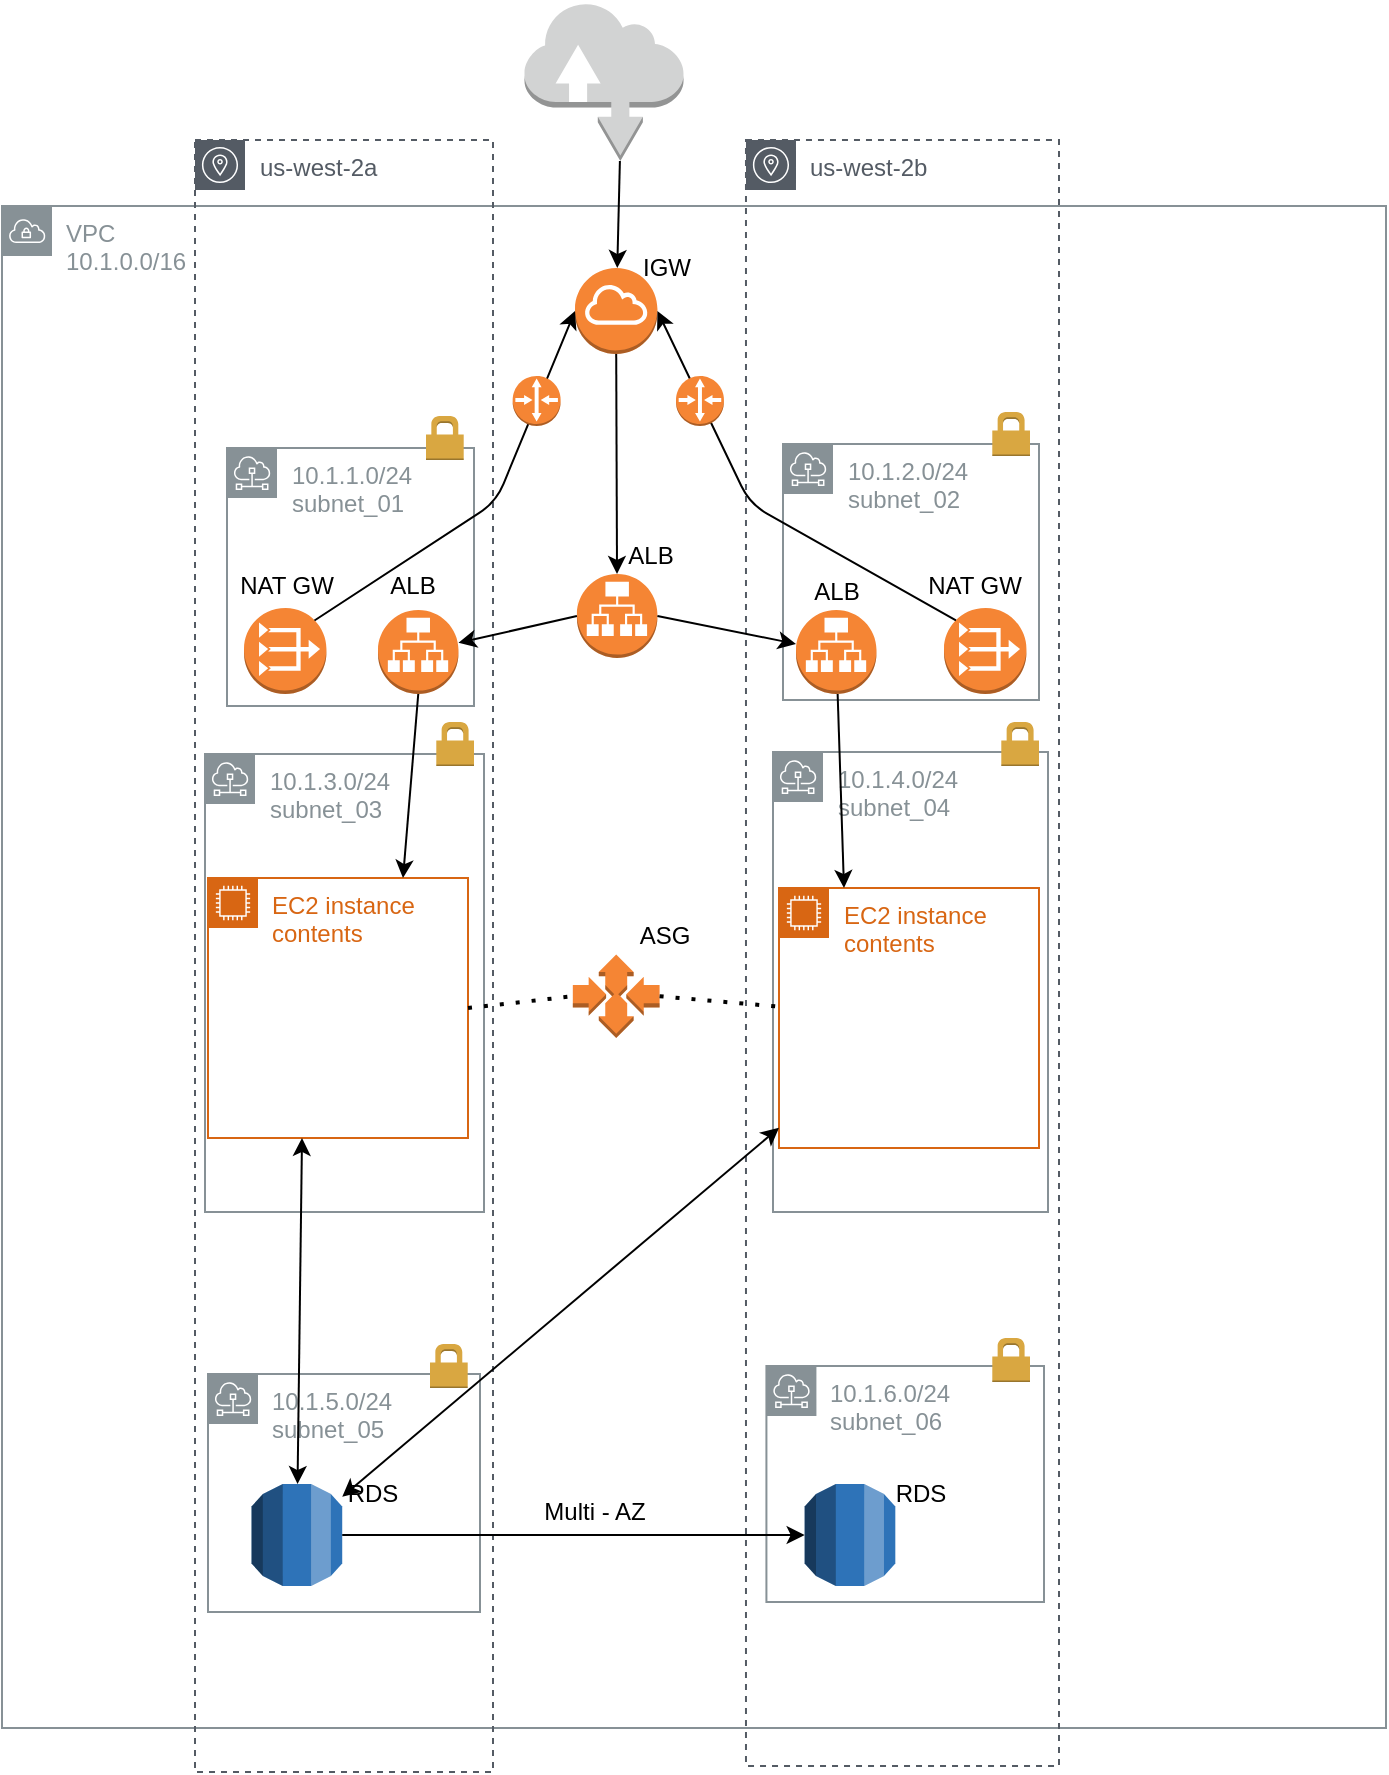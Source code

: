 <mxfile version="14.6.6" type="github">
  <diagram id="LdA-1L0uCgT_CVbXWtCU" name="Page-1">
    <mxGraphModel dx="1430" dy="769" grid="1" gridSize="10" guides="1" tooltips="1" connect="1" arrows="1" fold="1" page="1" pageScale="1" pageWidth="827" pageHeight="1169" math="0" shadow="0">
      <root>
        <mxCell id="0" />
        <mxCell id="1" parent="0" />
        <mxCell id="Rn8A0Fxg7lWSqy2aSkI7-1" value="VPC&lt;br&gt;10.1.0.0/16" style="outlineConnect=0;gradientColor=none;html=1;whiteSpace=wrap;fontSize=12;fontStyle=0;shape=mxgraph.aws4.group;grIcon=mxgraph.aws4.group_vpc;strokeColor=#879196;fillColor=none;verticalAlign=top;align=left;spacingLeft=30;fontColor=#879196;dashed=0;" vertex="1" parent="1">
          <mxGeometry x="119" y="244" width="692" height="761" as="geometry" />
        </mxCell>
        <mxCell id="Rn8A0Fxg7lWSqy2aSkI7-2" value="us-west-2a" style="outlineConnect=0;gradientColor=none;html=1;whiteSpace=wrap;fontSize=12;fontStyle=0;shape=mxgraph.aws4.group;grIcon=mxgraph.aws4.group_availability_zone;strokeColor=#545B64;fillColor=none;verticalAlign=top;align=left;spacingLeft=30;fontColor=#545B64;dashed=1;" vertex="1" parent="1">
          <mxGeometry x="215.5" y="211" width="149" height="816" as="geometry" />
        </mxCell>
        <mxCell id="Rn8A0Fxg7lWSqy2aSkI7-5" value="10.1.3.0/24&lt;br&gt;subnet_03" style="outlineConnect=0;gradientColor=none;html=1;whiteSpace=wrap;fontSize=12;fontStyle=0;shape=mxgraph.aws4.group;grIcon=mxgraph.aws4.group_subnet;strokeColor=#879196;fillColor=none;verticalAlign=top;align=left;spacingLeft=30;fontColor=#879196;dashed=0;" vertex="1" parent="1">
          <mxGeometry x="220.5" y="518" width="139.5" height="229" as="geometry" />
        </mxCell>
        <mxCell id="Rn8A0Fxg7lWSqy2aSkI7-82" value="EC2 instance contents" style="points=[[0,0],[0.25,0],[0.5,0],[0.75,0],[1,0],[1,0.25],[1,0.5],[1,0.75],[1,1],[0.75,1],[0.5,1],[0.25,1],[0,1],[0,0.75],[0,0.5],[0,0.25]];outlineConnect=0;gradientColor=none;html=1;whiteSpace=wrap;fontSize=12;fontStyle=0;shape=mxgraph.aws4.group;grIcon=mxgraph.aws4.group_ec2_instance_contents;strokeColor=#D86613;fillColor=none;verticalAlign=top;align=left;spacingLeft=30;fontColor=#D86613;dashed=0;" vertex="1" parent="1">
          <mxGeometry x="222" y="580" width="130" height="130" as="geometry" />
        </mxCell>
        <mxCell id="Rn8A0Fxg7lWSqy2aSkI7-3" value="us-west-2b" style="outlineConnect=0;gradientColor=none;html=1;whiteSpace=wrap;fontSize=12;fontStyle=0;shape=mxgraph.aws4.group;grIcon=mxgraph.aws4.group_availability_zone;strokeColor=#545B64;fillColor=none;verticalAlign=top;align=left;spacingLeft=30;fontColor=#545B64;dashed=1;" vertex="1" parent="1">
          <mxGeometry x="490.99" y="211" width="156.51" height="813" as="geometry" />
        </mxCell>
        <mxCell id="Rn8A0Fxg7lWSqy2aSkI7-6" value="10.1.4.0/24&lt;br&gt;subnet_04" style="outlineConnect=0;gradientColor=none;html=1;whiteSpace=wrap;fontSize=12;fontStyle=0;shape=mxgraph.aws4.group;grIcon=mxgraph.aws4.group_subnet;strokeColor=#879196;fillColor=none;verticalAlign=top;align=left;spacingLeft=30;fontColor=#879196;dashed=0;" vertex="1" parent="1">
          <mxGeometry x="504.5" y="517" width="137.5" height="230" as="geometry" />
        </mxCell>
        <mxCell id="Rn8A0Fxg7lWSqy2aSkI7-81" value="EC2 instance contents" style="points=[[0,0],[0.25,0],[0.5,0],[0.75,0],[1,0],[1,0.25],[1,0.5],[1,0.75],[1,1],[0.75,1],[0.5,1],[0.25,1],[0,1],[0,0.75],[0,0.5],[0,0.25]];outlineConnect=0;gradientColor=none;html=1;whiteSpace=wrap;fontSize=12;fontStyle=0;shape=mxgraph.aws4.group;grIcon=mxgraph.aws4.group_ec2_instance_contents;strokeColor=#D86613;fillColor=none;verticalAlign=top;align=left;spacingLeft=30;fontColor=#D86613;dashed=0;" vertex="1" parent="1">
          <mxGeometry x="507.5" y="585" width="130" height="130" as="geometry" />
        </mxCell>
        <mxCell id="Rn8A0Fxg7lWSqy2aSkI7-4" value="10.1.2.0/24&lt;br&gt;subnet_02" style="outlineConnect=0;gradientColor=none;html=1;whiteSpace=wrap;fontSize=12;fontStyle=0;shape=mxgraph.aws4.group;grIcon=mxgraph.aws4.group_subnet;strokeColor=#879196;fillColor=none;verticalAlign=top;align=left;spacingLeft=30;fontColor=#879196;dashed=0;" vertex="1" parent="1">
          <mxGeometry x="509.5" y="363" width="128" height="128" as="geometry" />
        </mxCell>
        <mxCell id="Rn8A0Fxg7lWSqy2aSkI7-7" value="10.1.1.0/24&lt;br&gt;subnet_01" style="outlineConnect=0;gradientColor=none;html=1;whiteSpace=wrap;fontSize=12;fontStyle=0;shape=mxgraph.aws4.group;grIcon=mxgraph.aws4.group_subnet;strokeColor=#879196;fillColor=none;verticalAlign=top;align=left;spacingLeft=30;fontColor=#879196;dashed=0;" vertex="1" parent="1">
          <mxGeometry x="231.5" y="365" width="123.5" height="129" as="geometry" />
        </mxCell>
        <mxCell id="Rn8A0Fxg7lWSqy2aSkI7-8" value="" style="outlineConnect=0;dashed=0;verticalLabelPosition=bottom;verticalAlign=top;align=center;html=1;shape=mxgraph.aws3.internet_gateway;fillColor=#F58534;gradientColor=none;" vertex="1" parent="1">
          <mxGeometry x="405.5" y="275" width="41.21" height="43" as="geometry" />
        </mxCell>
        <mxCell id="Rn8A0Fxg7lWSqy2aSkI7-9" value="IGW" style="text;html=1;align=center;verticalAlign=middle;resizable=0;points=[];autosize=1;" vertex="1" parent="1">
          <mxGeometry x="433.5" y="266" width="34" height="18" as="geometry" />
        </mxCell>
        <mxCell id="Rn8A0Fxg7lWSqy2aSkI7-10" value="" style="outlineConnect=0;dashed=0;verticalLabelPosition=bottom;verticalAlign=top;align=center;html=1;shape=mxgraph.aws3.internet;fillColor=#D2D3D3;gradientColor=none;" vertex="1" parent="1">
          <mxGeometry x="380.25" y="142" width="79.5" height="79.5" as="geometry" />
        </mxCell>
        <mxCell id="Rn8A0Fxg7lWSqy2aSkI7-11" value="" style="outlineConnect=0;dashed=0;verticalLabelPosition=bottom;verticalAlign=top;align=center;html=1;shape=mxgraph.aws3.application_load_balancer;fillColor=#F58534;gradientColor=none;" vertex="1" parent="1">
          <mxGeometry x="516" y="446" width="40.25" height="42" as="geometry" />
        </mxCell>
        <mxCell id="Rn8A0Fxg7lWSqy2aSkI7-14" value="" style="outlineConnect=0;dashed=0;verticalLabelPosition=bottom;verticalAlign=top;align=center;html=1;shape=mxgraph.aws3.application_load_balancer;fillColor=#F58534;gradientColor=none;" vertex="1" parent="1">
          <mxGeometry x="406.46" y="428" width="40.25" height="42" as="geometry" />
        </mxCell>
        <mxCell id="Rn8A0Fxg7lWSqy2aSkI7-15" value="ALB" style="text;html=1;align=center;verticalAlign=middle;resizable=0;points=[];autosize=1;" vertex="1" parent="1">
          <mxGeometry x="307" y="425" width="33" height="18" as="geometry" />
        </mxCell>
        <mxCell id="Rn8A0Fxg7lWSqy2aSkI7-16" value="ALB" style="text;html=1;align=center;verticalAlign=middle;resizable=0;points=[];autosize=1;" vertex="1" parent="1">
          <mxGeometry x="426.75" y="410" width="33" height="18" as="geometry" />
        </mxCell>
        <mxCell id="Rn8A0Fxg7lWSqy2aSkI7-17" value="ALB" style="text;html=1;align=center;verticalAlign=middle;resizable=0;points=[];autosize=1;" vertex="1" parent="1">
          <mxGeometry x="519.62" y="428" width="33" height="18" as="geometry" />
        </mxCell>
        <mxCell id="Rn8A0Fxg7lWSqy2aSkI7-18" value="" style="endArrow=classic;html=1;exitX=0.6;exitY=1;exitDx=0;exitDy=0;exitPerimeter=0;" edge="1" parent="1" source="Rn8A0Fxg7lWSqy2aSkI7-10" target="Rn8A0Fxg7lWSqy2aSkI7-8">
          <mxGeometry width="50" height="50" relative="1" as="geometry">
            <mxPoint x="409" y="250" as="sourcePoint" />
            <mxPoint x="459" y="200" as="targetPoint" />
          </mxGeometry>
        </mxCell>
        <mxCell id="Rn8A0Fxg7lWSqy2aSkI7-19" value="" style="endArrow=classic;html=1;exitX=0.5;exitY=1;exitDx=0;exitDy=0;exitPerimeter=0;" edge="1" parent="1" source="Rn8A0Fxg7lWSqy2aSkI7-8" target="Rn8A0Fxg7lWSqy2aSkI7-14">
          <mxGeometry width="50" height="50" relative="1" as="geometry">
            <mxPoint x="400.32" y="322" as="sourcePoint" />
            <mxPoint x="399.004" y="375.5" as="targetPoint" />
          </mxGeometry>
        </mxCell>
        <mxCell id="Rn8A0Fxg7lWSqy2aSkI7-20" value="" style="endArrow=classic;html=1;exitX=1;exitY=0.5;exitDx=0;exitDy=0;exitPerimeter=0;" edge="1" parent="1" source="Rn8A0Fxg7lWSqy2aSkI7-14" target="Rn8A0Fxg7lWSqy2aSkI7-11">
          <mxGeometry width="50" height="50" relative="1" as="geometry">
            <mxPoint x="457.355" y="407.0" as="sourcePoint" />
            <mxPoint x="457.003" y="464.5" as="targetPoint" />
          </mxGeometry>
        </mxCell>
        <mxCell id="Rn8A0Fxg7lWSqy2aSkI7-21" value="" style="outlineConnect=0;dashed=0;verticalLabelPosition=bottom;verticalAlign=top;align=center;html=1;shape=mxgraph.aws3.vpc_nat_gateway;fillColor=#F58534;gradientColor=none;" vertex="1" parent="1">
          <mxGeometry x="240" y="445" width="41.21" height="43" as="geometry" />
        </mxCell>
        <mxCell id="Rn8A0Fxg7lWSqy2aSkI7-22" value="" style="outlineConnect=0;dashed=0;verticalLabelPosition=bottom;verticalAlign=top;align=center;html=1;shape=mxgraph.aws3.vpc_nat_gateway;fillColor=#F58534;gradientColor=none;" vertex="1" parent="1">
          <mxGeometry x="590" y="445" width="41.21" height="43" as="geometry" />
        </mxCell>
        <mxCell id="Rn8A0Fxg7lWSqy2aSkI7-23" value="10.1.6.0/24&lt;br&gt;subnet_06" style="outlineConnect=0;gradientColor=none;html=1;whiteSpace=wrap;fontSize=12;fontStyle=0;shape=mxgraph.aws4.group;grIcon=mxgraph.aws4.group_subnet;strokeColor=#879196;fillColor=none;verticalAlign=top;align=left;spacingLeft=30;fontColor=#879196;dashed=0;" vertex="1" parent="1">
          <mxGeometry x="501.21" y="824" width="138.79" height="118" as="geometry" />
        </mxCell>
        <mxCell id="Rn8A0Fxg7lWSqy2aSkI7-24" value="10.1.5.0/24&lt;br&gt;subnet_05" style="outlineConnect=0;gradientColor=none;html=1;whiteSpace=wrap;fontSize=12;fontStyle=0;shape=mxgraph.aws4.group;grIcon=mxgraph.aws4.group_subnet;strokeColor=#879196;fillColor=none;verticalAlign=top;align=left;spacingLeft=30;fontColor=#879196;dashed=0;" vertex="1" parent="1">
          <mxGeometry x="222" y="828" width="136" height="119" as="geometry" />
        </mxCell>
        <mxCell id="Rn8A0Fxg7lWSqy2aSkI7-25" value="NAT GW" style="text;html=1;align=center;verticalAlign=middle;resizable=0;points=[];autosize=1;" vertex="1" parent="1">
          <mxGeometry x="576" y="425" width="57" height="18" as="geometry" />
        </mxCell>
        <mxCell id="Rn8A0Fxg7lWSqy2aSkI7-26" value="NAT GW" style="text;html=1;align=center;verticalAlign=middle;resizable=0;points=[];autosize=1;" vertex="1" parent="1">
          <mxGeometry x="232.11" y="425" width="57" height="18" as="geometry" />
        </mxCell>
        <mxCell id="Rn8A0Fxg7lWSqy2aSkI7-27" value="" style="endArrow=classic;html=1;exitX=0;exitY=0.5;exitDx=0;exitDy=0;exitPerimeter=0;" edge="1" parent="1" source="Rn8A0Fxg7lWSqy2aSkI7-14" target="Rn8A0Fxg7lWSqy2aSkI7-28">
          <mxGeometry width="50" height="50" relative="1" as="geometry">
            <mxPoint x="434.105" y="326.0" as="sourcePoint" />
            <mxPoint x="433.753" y="383.5" as="targetPoint" />
          </mxGeometry>
        </mxCell>
        <mxCell id="Rn8A0Fxg7lWSqy2aSkI7-28" value="" style="outlineConnect=0;dashed=0;verticalLabelPosition=bottom;verticalAlign=top;align=center;html=1;shape=mxgraph.aws3.application_load_balancer;fillColor=#F58534;gradientColor=none;" vertex="1" parent="1">
          <mxGeometry x="307" y="446" width="40.25" height="42" as="geometry" />
        </mxCell>
        <mxCell id="Rn8A0Fxg7lWSqy2aSkI7-29" value="" style="outlineConnect=0;dashed=0;verticalLabelPosition=bottom;verticalAlign=top;align=center;html=1;shape=mxgraph.aws3.rds;fillColor=#2E73B8;gradientColor=none;" vertex="1" parent="1">
          <mxGeometry x="243.78" y="883" width="45.33" height="51" as="geometry" />
        </mxCell>
        <mxCell id="Rn8A0Fxg7lWSqy2aSkI7-30" value="" style="outlineConnect=0;dashed=0;verticalLabelPosition=bottom;verticalAlign=top;align=center;html=1;shape=mxgraph.aws3.rds;fillColor=#2E73B8;gradientColor=none;" vertex="1" parent="1">
          <mxGeometry x="520.33" y="883" width="45.33" height="51" as="geometry" />
        </mxCell>
        <mxCell id="Rn8A0Fxg7lWSqy2aSkI7-31" value="" style="dashed=0;html=1;shape=mxgraph.aws3.permissions;fillColor=#D9A741;gradientColor=none;dashed=0;" vertex="1" parent="1">
          <mxGeometry x="336.15" y="502" width="18.85" height="22" as="geometry" />
        </mxCell>
        <mxCell id="Rn8A0Fxg7lWSqy2aSkI7-32" value="" style="dashed=0;html=1;shape=mxgraph.aws3.permissions;fillColor=#D9A741;gradientColor=none;dashed=0;" vertex="1" parent="1">
          <mxGeometry x="618.65" y="502" width="18.85" height="22" as="geometry" />
        </mxCell>
        <mxCell id="Rn8A0Fxg7lWSqy2aSkI7-33" value="" style="dashed=0;html=1;shape=mxgraph.aws3.permissions;fillColor=#D9A741;gradientColor=none;dashed=0;" vertex="1" parent="1">
          <mxGeometry x="614.15" y="347" width="18.85" height="22" as="geometry" />
        </mxCell>
        <mxCell id="Rn8A0Fxg7lWSqy2aSkI7-34" value="" style="dashed=0;html=1;shape=mxgraph.aws3.permissions;fillColor=#D9A741;gradientColor=none;dashed=0;" vertex="1" parent="1">
          <mxGeometry x="331.0" y="349" width="18.85" height="22" as="geometry" />
        </mxCell>
        <mxCell id="Rn8A0Fxg7lWSqy2aSkI7-35" value="" style="dashed=0;html=1;shape=mxgraph.aws3.permissions;fillColor=#D9A741;gradientColor=none;dashed=0;" vertex="1" parent="1">
          <mxGeometry x="614.15" y="810" width="18.85" height="22" as="geometry" />
        </mxCell>
        <mxCell id="Rn8A0Fxg7lWSqy2aSkI7-36" value="" style="dashed=0;html=1;shape=mxgraph.aws3.permissions;fillColor=#D9A741;gradientColor=none;dashed=0;" vertex="1" parent="1">
          <mxGeometry x="333.0" y="813" width="18.85" height="22" as="geometry" />
        </mxCell>
        <mxCell id="Rn8A0Fxg7lWSqy2aSkI7-37" value="RDS" style="text;html=1;align=center;verticalAlign=middle;resizable=0;points=[];autosize=1;" vertex="1" parent="1">
          <mxGeometry x="560" y="879" width="35" height="18" as="geometry" />
        </mxCell>
        <mxCell id="Rn8A0Fxg7lWSqy2aSkI7-38" value="RDS" style="text;html=1;align=center;verticalAlign=middle;resizable=0;points=[];autosize=1;" vertex="1" parent="1">
          <mxGeometry x="286.56" y="879" width="35" height="18" as="geometry" />
        </mxCell>
        <mxCell id="Rn8A0Fxg7lWSqy2aSkI7-41" value="" style="endArrow=classic;startArrow=classic;html=1;" edge="1" parent="1" source="Rn8A0Fxg7lWSqy2aSkI7-29">
          <mxGeometry width="50" height="50" relative="1" as="geometry">
            <mxPoint x="208" y="769" as="sourcePoint" />
            <mxPoint x="269" y="710" as="targetPoint" />
          </mxGeometry>
        </mxCell>
        <mxCell id="Rn8A0Fxg7lWSqy2aSkI7-42" value="" style="endArrow=classic;html=1;entryX=0.25;entryY=0;entryDx=0;entryDy=0;" edge="1" parent="1" source="Rn8A0Fxg7lWSqy2aSkI7-11" target="Rn8A0Fxg7lWSqy2aSkI7-81">
          <mxGeometry width="50" height="50" relative="1" as="geometry">
            <mxPoint x="407" y="540" as="sourcePoint" />
            <mxPoint x="523.16" y="634.7" as="targetPoint" />
          </mxGeometry>
        </mxCell>
        <mxCell id="Rn8A0Fxg7lWSqy2aSkI7-43" value="" style="endArrow=classic;html=1;exitX=0.5;exitY=1;exitDx=0;exitDy=0;exitPerimeter=0;entryX=0.75;entryY=0;entryDx=0;entryDy=0;" edge="1" parent="1" source="Rn8A0Fxg7lWSqy2aSkI7-28" target="Rn8A0Fxg7lWSqy2aSkI7-82">
          <mxGeometry width="50" height="50" relative="1" as="geometry">
            <mxPoint x="317" y="573" as="sourcePoint" />
            <mxPoint x="367" y="523" as="targetPoint" />
          </mxGeometry>
        </mxCell>
        <mxCell id="Rn8A0Fxg7lWSqy2aSkI7-44" value="" style="outlineConnect=0;dashed=0;verticalLabelPosition=bottom;verticalAlign=top;align=center;html=1;shape=mxgraph.aws3.auto_scaling;fillColor=#F58534;gradientColor=none;" vertex="1" parent="1">
          <mxGeometry x="404.41" y="618.25" width="43.39" height="41.75" as="geometry" />
        </mxCell>
        <mxCell id="Rn8A0Fxg7lWSqy2aSkI7-45" value="" style="endArrow=none;dashed=1;html=1;dashPattern=1 3;strokeWidth=2;entryX=0;entryY=0.5;entryDx=0;entryDy=0;entryPerimeter=0;exitX=1;exitY=0.5;exitDx=0;exitDy=0;" edge="1" parent="1" source="Rn8A0Fxg7lWSqy2aSkI7-82" target="Rn8A0Fxg7lWSqy2aSkI7-44">
          <mxGeometry width="50" height="50" relative="1" as="geometry">
            <mxPoint x="360" y="647" as="sourcePoint" />
            <mxPoint x="321" y="733" as="targetPoint" />
          </mxGeometry>
        </mxCell>
        <mxCell id="Rn8A0Fxg7lWSqy2aSkI7-46" value="" style="endArrow=none;dashed=1;html=1;dashPattern=1 3;strokeWidth=2;exitX=1;exitY=0.5;exitDx=0;exitDy=0;exitPerimeter=0;" edge="1" parent="1" source="Rn8A0Fxg7lWSqy2aSkI7-44" target="Rn8A0Fxg7lWSqy2aSkI7-81">
          <mxGeometry width="50" height="50" relative="1" as="geometry">
            <mxPoint x="417" y="811" as="sourcePoint" />
            <mxPoint x="523.16" y="649.303" as="targetPoint" />
          </mxGeometry>
        </mxCell>
        <mxCell id="Rn8A0Fxg7lWSqy2aSkI7-47" value="ASG" style="text;html=1;align=center;verticalAlign=middle;resizable=0;points=[];autosize=1;" vertex="1" parent="1">
          <mxGeometry x="432.5" y="600.25" width="35" height="18" as="geometry" />
        </mxCell>
        <mxCell id="Rn8A0Fxg7lWSqy2aSkI7-48" value="" style="endArrow=classic;html=1;exitX=1;exitY=0.5;exitDx=0;exitDy=0;exitPerimeter=0;" edge="1" parent="1" source="Rn8A0Fxg7lWSqy2aSkI7-29" target="Rn8A0Fxg7lWSqy2aSkI7-30">
          <mxGeometry width="50" height="50" relative="1" as="geometry">
            <mxPoint x="388" y="1105" as="sourcePoint" />
            <mxPoint x="438" y="1055" as="targetPoint" />
          </mxGeometry>
        </mxCell>
        <mxCell id="Rn8A0Fxg7lWSqy2aSkI7-49" value="Multi - AZ" style="text;html=1;align=center;verticalAlign=middle;resizable=0;points=[];autosize=1;" vertex="1" parent="1">
          <mxGeometry x="384.75" y="888" width="61" height="18" as="geometry" />
        </mxCell>
        <mxCell id="Rn8A0Fxg7lWSqy2aSkI7-50" value="" style="endArrow=classic;html=1;entryX=1;entryY=0.5;entryDx=0;entryDy=0;entryPerimeter=0;exitX=0.145;exitY=0.145;exitDx=0;exitDy=0;exitPerimeter=0;" edge="1" parent="1" source="Rn8A0Fxg7lWSqy2aSkI7-22" target="Rn8A0Fxg7lWSqy2aSkI7-8">
          <mxGeometry width="50" height="50" relative="1" as="geometry">
            <mxPoint x="487" y="331" as="sourcePoint" />
            <mxPoint x="537" y="281" as="targetPoint" />
            <Array as="points">
              <mxPoint x="493" y="393" />
            </Array>
          </mxGeometry>
        </mxCell>
        <mxCell id="Rn8A0Fxg7lWSqy2aSkI7-51" value="" style="endArrow=classic;html=1;entryX=0;entryY=0.5;entryDx=0;entryDy=0;entryPerimeter=0;exitX=0.855;exitY=0.145;exitDx=0;exitDy=0;exitPerimeter=0;" edge="1" parent="1" source="Rn8A0Fxg7lWSqy2aSkI7-21" target="Rn8A0Fxg7lWSqy2aSkI7-8">
          <mxGeometry width="50" height="50" relative="1" as="geometry">
            <mxPoint x="313" y="320" as="sourcePoint" />
            <mxPoint x="363" y="270" as="targetPoint" />
            <Array as="points">
              <mxPoint x="366" y="392" />
            </Array>
          </mxGeometry>
        </mxCell>
        <mxCell id="Rn8A0Fxg7lWSqy2aSkI7-52" value="" style="outlineConnect=0;dashed=0;verticalLabelPosition=bottom;verticalAlign=top;align=center;html=1;shape=mxgraph.aws3.router;fillColor=#F58534;gradientColor=none;" vertex="1" parent="1">
          <mxGeometry x="456" y="329" width="23.96" height="25" as="geometry" />
        </mxCell>
        <mxCell id="Rn8A0Fxg7lWSqy2aSkI7-53" value="" style="outlineConnect=0;dashed=0;verticalLabelPosition=bottom;verticalAlign=top;align=center;html=1;shape=mxgraph.aws3.router;fillColor=#F58534;gradientColor=none;" vertex="1" parent="1">
          <mxGeometry x="374.34" y="329" width="23.96" height="25" as="geometry" />
        </mxCell>
        <mxCell id="Rn8A0Fxg7lWSqy2aSkI7-79" value="" style="endArrow=classic;startArrow=classic;html=1;" edge="1" parent="1" source="Rn8A0Fxg7lWSqy2aSkI7-29" target="Rn8A0Fxg7lWSqy2aSkI7-81">
          <mxGeometry width="50" height="50" relative="1" as="geometry">
            <mxPoint x="405" y="817" as="sourcePoint" />
            <mxPoint x="523.16" y="668.54" as="targetPoint" />
          </mxGeometry>
        </mxCell>
        <mxCell id="Rn8A0Fxg7lWSqy2aSkI7-83" value="" style="shape=image;html=1;verticalAlign=top;verticalLabelPosition=bottom;labelBackgroundColor=#ffffff;imageAspect=0;aspect=fixed;image=https://cdn4.iconfinder.com/data/icons/logos-brands-5/24/nginx-128.png" vertex="1" parent="1">
          <mxGeometry x="307" y="615" width="34" height="34" as="geometry" />
        </mxCell>
        <mxCell id="Rn8A0Fxg7lWSqy2aSkI7-84" value="" style="shape=image;html=1;verticalAlign=top;verticalLabelPosition=bottom;labelBackgroundColor=#ffffff;imageAspect=0;aspect=fixed;image=https://cdn4.iconfinder.com/data/icons/logos-brands-5/24/nginx-128.png" vertex="1" parent="1">
          <mxGeometry x="590" y="615.5" width="34" height="34" as="geometry" />
        </mxCell>
        <mxCell id="Rn8A0Fxg7lWSqy2aSkI7-85" value="" style="shape=image;html=1;verticalAlign=top;verticalLabelPosition=bottom;labelBackgroundColor=#ffffff;imageAspect=0;aspect=fixed;image=https://cdn4.iconfinder.com/data/icons/logos-and-brands/512/97_Docker_logo_logos-128.png" vertex="1" parent="1">
          <mxGeometry x="550.5" y="630" width="44" height="44" as="geometry" />
        </mxCell>
        <mxCell id="Rn8A0Fxg7lWSqy2aSkI7-86" value="" style="shape=image;html=1;verticalAlign=top;verticalLabelPosition=bottom;labelBackgroundColor=#ffffff;imageAspect=0;aspect=fixed;image=https://cdn4.iconfinder.com/data/icons/logos-and-brands/512/97_Docker_logo_logos-128.png" vertex="1" parent="1">
          <mxGeometry x="263" y="630" width="44" height="44" as="geometry" />
        </mxCell>
        <mxCell id="Rn8A0Fxg7lWSqy2aSkI7-87" value="" style="shape=image;html=1;verticalAlign=top;verticalLabelPosition=bottom;labelBackgroundColor=#ffffff;imageAspect=0;aspect=fixed;image=https://cdn4.iconfinder.com/data/icons/logos-brands-5/24/flask-128.png" vertex="1" parent="1">
          <mxGeometry x="232.11" y="660" width="39" height="39" as="geometry" />
        </mxCell>
        <mxCell id="Rn8A0Fxg7lWSqy2aSkI7-88" value="" style="shape=image;html=1;verticalAlign=top;verticalLabelPosition=bottom;labelBackgroundColor=#ffffff;imageAspect=0;aspect=fixed;image=https://cdn4.iconfinder.com/data/icons/logos-brands-5/24/flask-128.png" vertex="1" parent="1">
          <mxGeometry x="519.62" y="670" width="36.49" height="36.49" as="geometry" />
        </mxCell>
        <mxCell id="Rn8A0Fxg7lWSqy2aSkI7-89" value="" style="shape=image;html=1;verticalAlign=top;verticalLabelPosition=bottom;labelBackgroundColor=#ffffff;imageAspect=0;aspect=fixed;image=https://cdn2.iconfinder.com/data/icons/amazon-aws-stencils/100/Storage__Content_Delivery_Amazon_S3_Bucket_with_Objects-128.png" vertex="1" parent="1">
          <mxGeometry x="398.59" y="660.24" width="56" height="56" as="geometry" />
        </mxCell>
      </root>
    </mxGraphModel>
  </diagram>
</mxfile>
